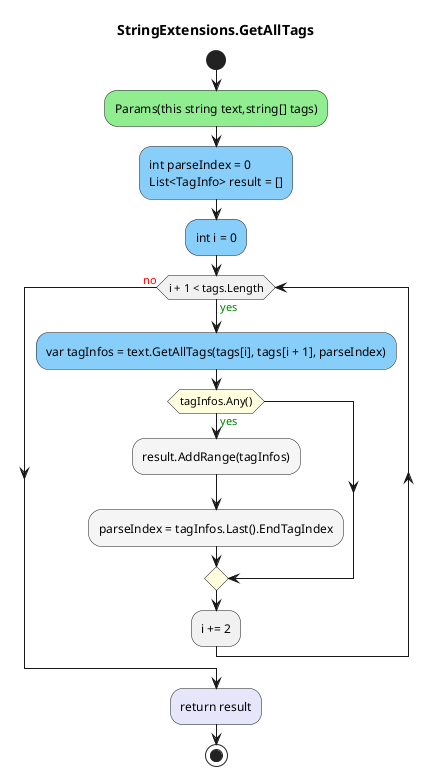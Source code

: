 @startuml StringExtensions.GetAllTags
title StringExtensions.GetAllTags
start
#LightGreen:Params(this string text,string[] tags);
#LightSkyBlue:int parseIndex = 0\nList<TagInfo> result = [];
#LightSkyBlue:int i = 0;
while (i + 1 < tags.Length) is (<color:green>yes)
        #LightSkyBlue:var tagInfos = text.GetAllTags(tags[i], tags[i + 1], parseIndex);
        #LightYellow:if (tagInfos.Any()) then (<color:green>yes)
                #WhiteSmoke:result.AddRange(tagInfos);
                #WhiteSmoke:parseIndex = tagInfos.Last().EndTagIndex;
        endif
:i += 2;
endwhile (<color:red>no)
#Lavender:return result;
stop
@enduml
